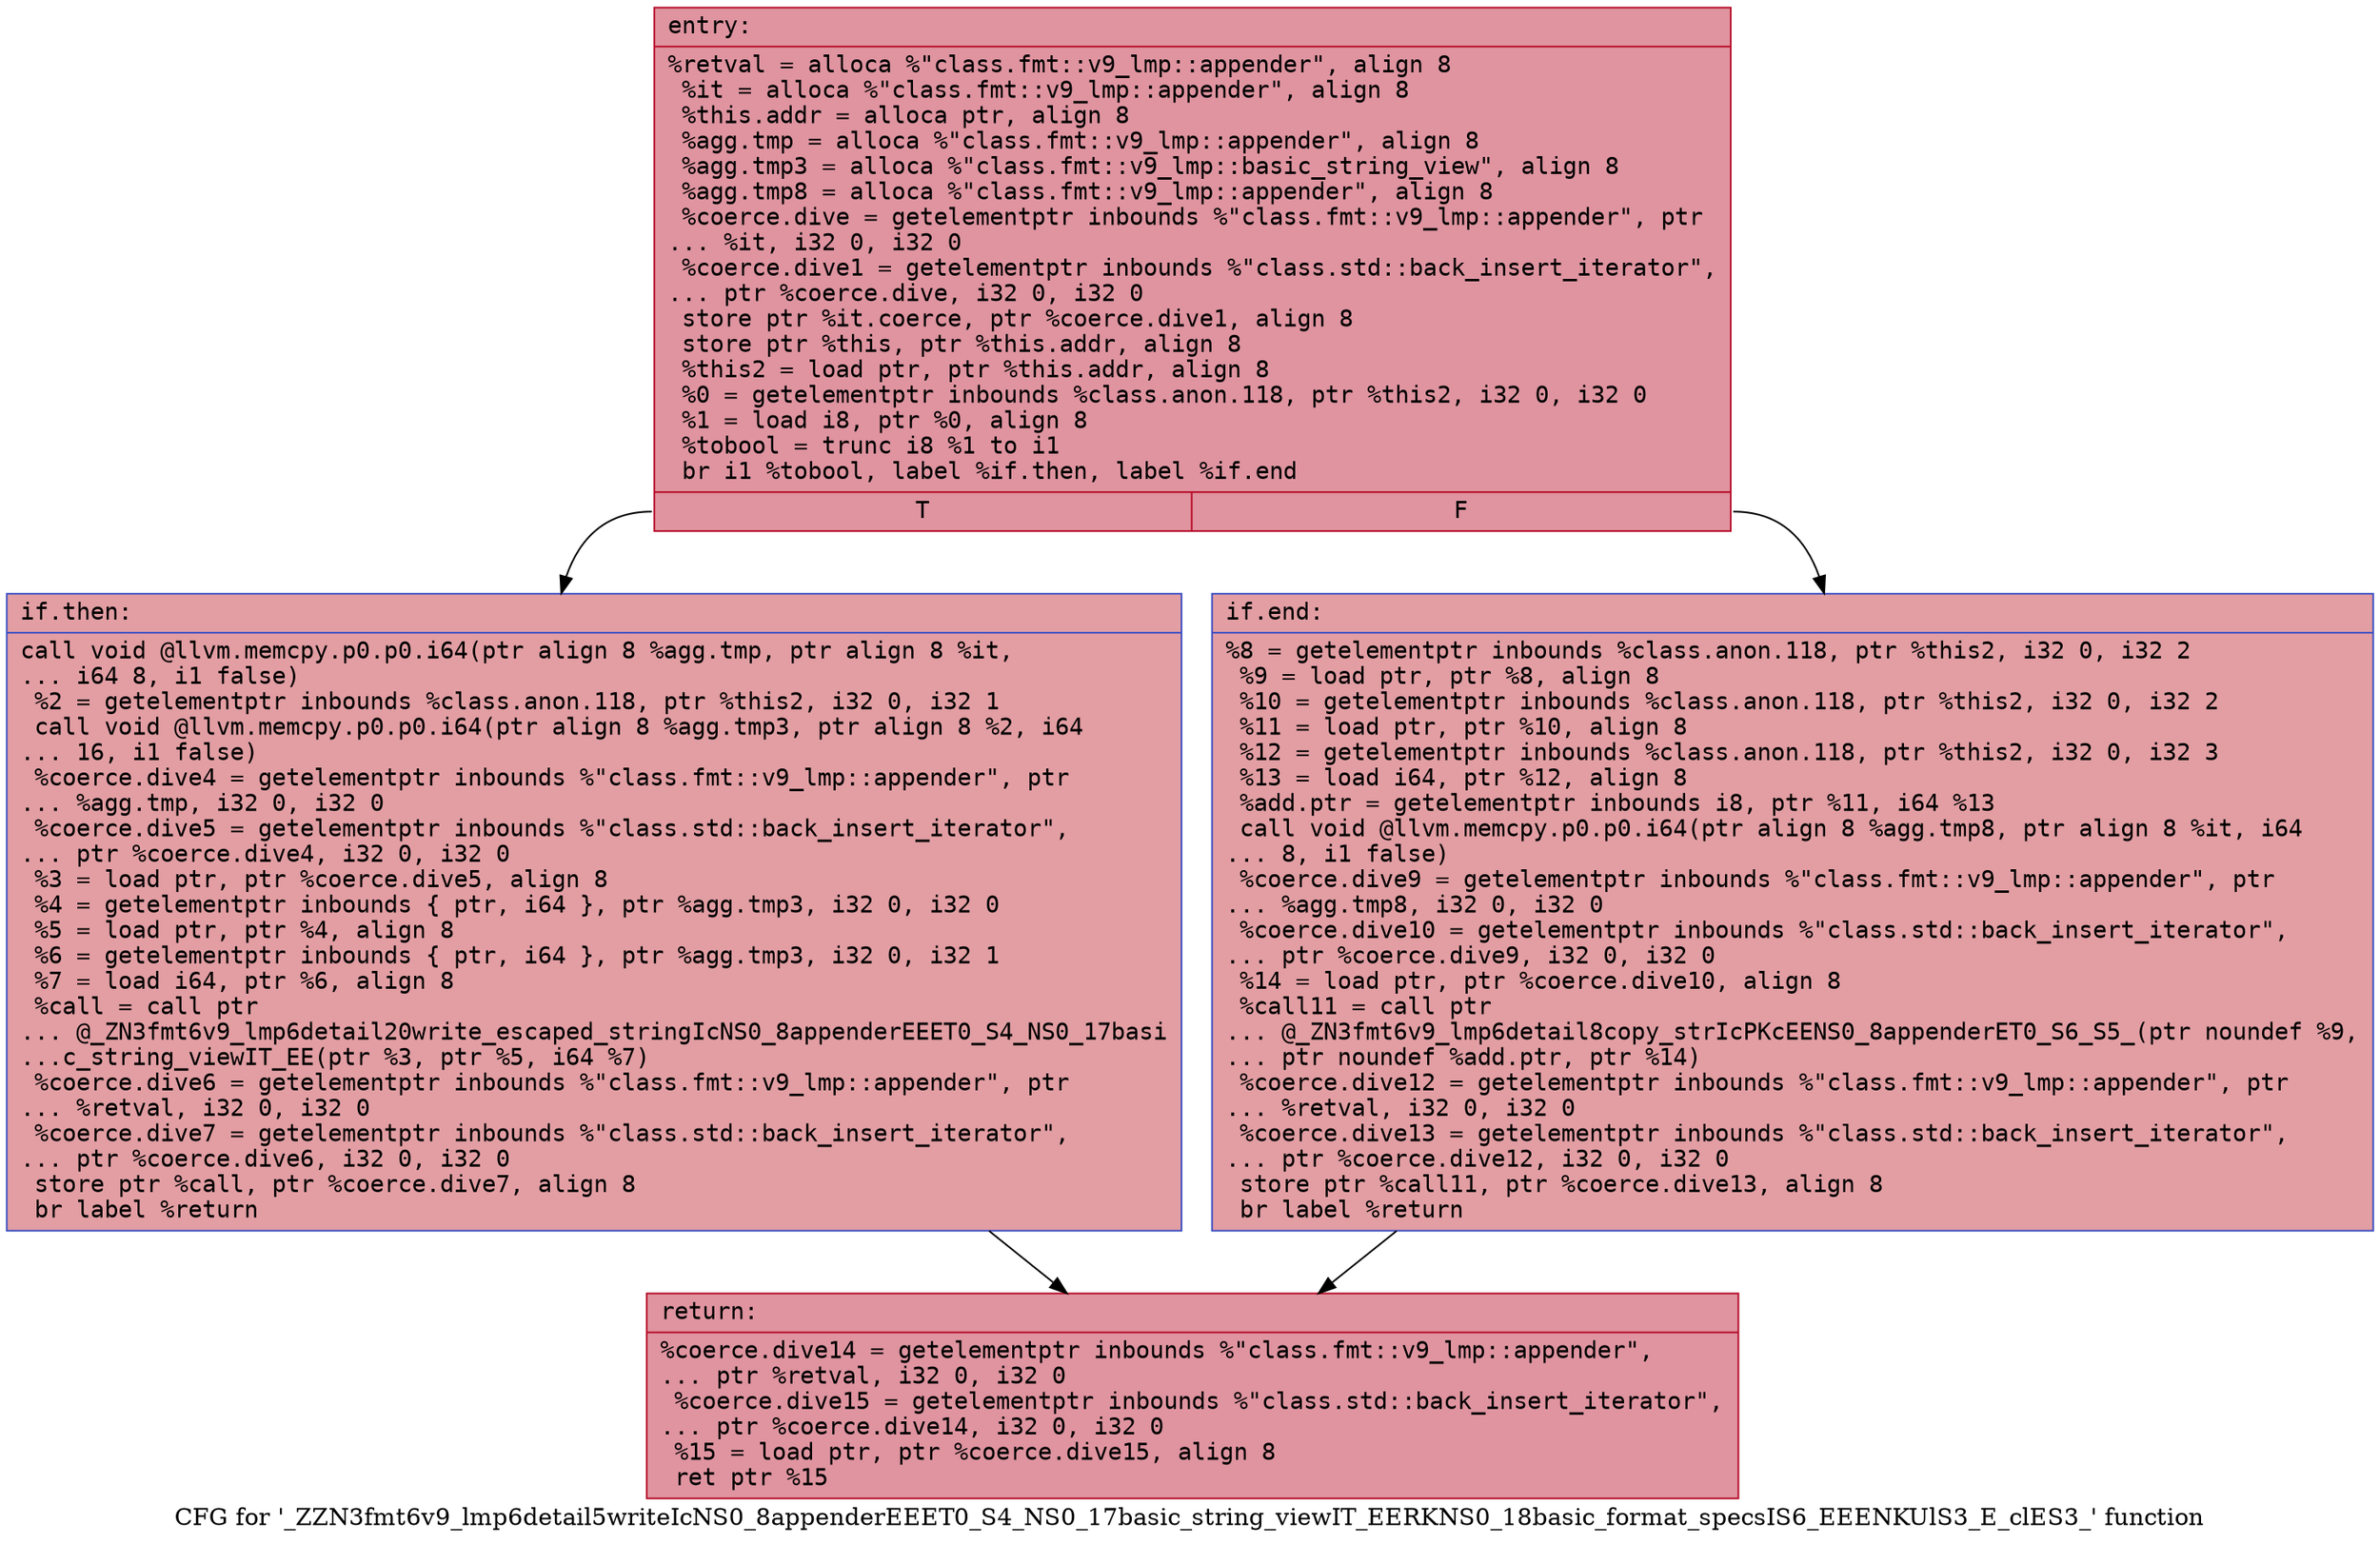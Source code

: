 digraph "CFG for '_ZZN3fmt6v9_lmp6detail5writeIcNS0_8appenderEEET0_S4_NS0_17basic_string_viewIT_EERKNS0_18basic_format_specsIS6_EEENKUlS3_E_clES3_' function" {
	label="CFG for '_ZZN3fmt6v9_lmp6detail5writeIcNS0_8appenderEEET0_S4_NS0_17basic_string_viewIT_EERKNS0_18basic_format_specsIS6_EEENKUlS3_E_clES3_' function";

	Node0x55fec36fdb40 [shape=record,color="#b70d28ff", style=filled, fillcolor="#b70d2870" fontname="Courier",label="{entry:\l|  %retval = alloca %\"class.fmt::v9_lmp::appender\", align 8\l  %it = alloca %\"class.fmt::v9_lmp::appender\", align 8\l  %this.addr = alloca ptr, align 8\l  %agg.tmp = alloca %\"class.fmt::v9_lmp::appender\", align 8\l  %agg.tmp3 = alloca %\"class.fmt::v9_lmp::basic_string_view\", align 8\l  %agg.tmp8 = alloca %\"class.fmt::v9_lmp::appender\", align 8\l  %coerce.dive = getelementptr inbounds %\"class.fmt::v9_lmp::appender\", ptr\l... %it, i32 0, i32 0\l  %coerce.dive1 = getelementptr inbounds %\"class.std::back_insert_iterator\",\l... ptr %coerce.dive, i32 0, i32 0\l  store ptr %it.coerce, ptr %coerce.dive1, align 8\l  store ptr %this, ptr %this.addr, align 8\l  %this2 = load ptr, ptr %this.addr, align 8\l  %0 = getelementptr inbounds %class.anon.118, ptr %this2, i32 0, i32 0\l  %1 = load i8, ptr %0, align 8\l  %tobool = trunc i8 %1 to i1\l  br i1 %tobool, label %if.then, label %if.end\l|{<s0>T|<s1>F}}"];
	Node0x55fec36fdb40:s0 -> Node0x55fec36fe670[tooltip="entry -> if.then\nProbability 50.00%" ];
	Node0x55fec36fdb40:s1 -> Node0x55fec36fe6e0[tooltip="entry -> if.end\nProbability 50.00%" ];
	Node0x55fec36fe670 [shape=record,color="#3d50c3ff", style=filled, fillcolor="#be242e70" fontname="Courier",label="{if.then:\l|  call void @llvm.memcpy.p0.p0.i64(ptr align 8 %agg.tmp, ptr align 8 %it,\l... i64 8, i1 false)\l  %2 = getelementptr inbounds %class.anon.118, ptr %this2, i32 0, i32 1\l  call void @llvm.memcpy.p0.p0.i64(ptr align 8 %agg.tmp3, ptr align 8 %2, i64\l... 16, i1 false)\l  %coerce.dive4 = getelementptr inbounds %\"class.fmt::v9_lmp::appender\", ptr\l... %agg.tmp, i32 0, i32 0\l  %coerce.dive5 = getelementptr inbounds %\"class.std::back_insert_iterator\",\l... ptr %coerce.dive4, i32 0, i32 0\l  %3 = load ptr, ptr %coerce.dive5, align 8\l  %4 = getelementptr inbounds \{ ptr, i64 \}, ptr %agg.tmp3, i32 0, i32 0\l  %5 = load ptr, ptr %4, align 8\l  %6 = getelementptr inbounds \{ ptr, i64 \}, ptr %agg.tmp3, i32 0, i32 1\l  %7 = load i64, ptr %6, align 8\l  %call = call ptr\l... @_ZN3fmt6v9_lmp6detail20write_escaped_stringIcNS0_8appenderEEET0_S4_NS0_17basi\l...c_string_viewIT_EE(ptr %3, ptr %5, i64 %7)\l  %coerce.dive6 = getelementptr inbounds %\"class.fmt::v9_lmp::appender\", ptr\l... %retval, i32 0, i32 0\l  %coerce.dive7 = getelementptr inbounds %\"class.std::back_insert_iterator\",\l... ptr %coerce.dive6, i32 0, i32 0\l  store ptr %call, ptr %coerce.dive7, align 8\l  br label %return\l}"];
	Node0x55fec36fe670 -> Node0x55fec36ff510[tooltip="if.then -> return\nProbability 100.00%" ];
	Node0x55fec36fe6e0 [shape=record,color="#3d50c3ff", style=filled, fillcolor="#be242e70" fontname="Courier",label="{if.end:\l|  %8 = getelementptr inbounds %class.anon.118, ptr %this2, i32 0, i32 2\l  %9 = load ptr, ptr %8, align 8\l  %10 = getelementptr inbounds %class.anon.118, ptr %this2, i32 0, i32 2\l  %11 = load ptr, ptr %10, align 8\l  %12 = getelementptr inbounds %class.anon.118, ptr %this2, i32 0, i32 3\l  %13 = load i64, ptr %12, align 8\l  %add.ptr = getelementptr inbounds i8, ptr %11, i64 %13\l  call void @llvm.memcpy.p0.p0.i64(ptr align 8 %agg.tmp8, ptr align 8 %it, i64\l... 8, i1 false)\l  %coerce.dive9 = getelementptr inbounds %\"class.fmt::v9_lmp::appender\", ptr\l... %agg.tmp8, i32 0, i32 0\l  %coerce.dive10 = getelementptr inbounds %\"class.std::back_insert_iterator\",\l... ptr %coerce.dive9, i32 0, i32 0\l  %14 = load ptr, ptr %coerce.dive10, align 8\l  %call11 = call ptr\l... @_ZN3fmt6v9_lmp6detail8copy_strIcPKcEENS0_8appenderET0_S6_S5_(ptr noundef %9,\l... ptr noundef %add.ptr, ptr %14)\l  %coerce.dive12 = getelementptr inbounds %\"class.fmt::v9_lmp::appender\", ptr\l... %retval, i32 0, i32 0\l  %coerce.dive13 = getelementptr inbounds %\"class.std::back_insert_iterator\",\l... ptr %coerce.dive12, i32 0, i32 0\l  store ptr %call11, ptr %coerce.dive13, align 8\l  br label %return\l}"];
	Node0x55fec36fe6e0 -> Node0x55fec36ff510[tooltip="if.end -> return\nProbability 100.00%" ];
	Node0x55fec36ff510 [shape=record,color="#b70d28ff", style=filled, fillcolor="#b70d2870" fontname="Courier",label="{return:\l|  %coerce.dive14 = getelementptr inbounds %\"class.fmt::v9_lmp::appender\",\l... ptr %retval, i32 0, i32 0\l  %coerce.dive15 = getelementptr inbounds %\"class.std::back_insert_iterator\",\l... ptr %coerce.dive14, i32 0, i32 0\l  %15 = load ptr, ptr %coerce.dive15, align 8\l  ret ptr %15\l}"];
}
